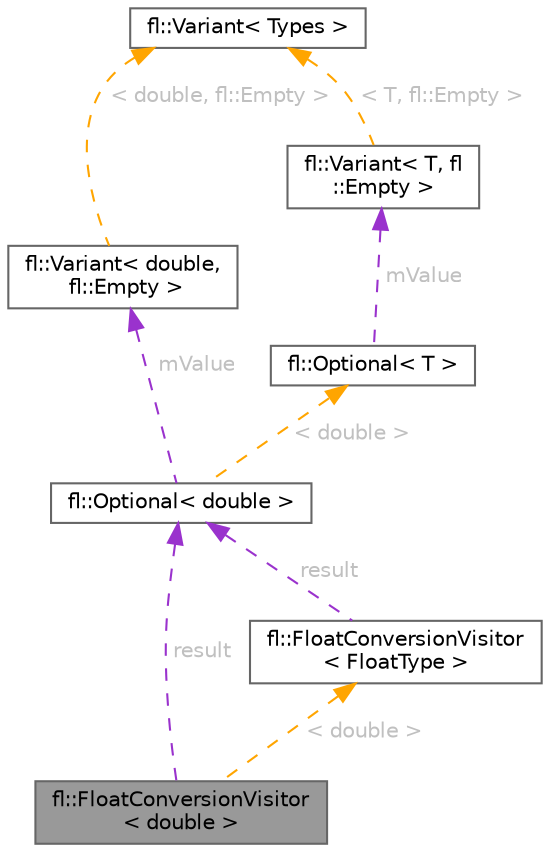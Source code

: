 digraph "fl::FloatConversionVisitor&lt; double &gt;"
{
 // INTERACTIVE_SVG=YES
 // LATEX_PDF_SIZE
  bgcolor="transparent";
  edge [fontname=Helvetica,fontsize=10,labelfontname=Helvetica,labelfontsize=10];
  node [fontname=Helvetica,fontsize=10,shape=box,height=0.2,width=0.4];
  Node1 [id="Node000001",label="fl::FloatConversionVisitor\l\< double \>",height=0.2,width=0.4,color="gray40", fillcolor="grey60", style="filled", fontcolor="black",tooltip=" "];
  Node2 -> Node1 [id="edge1_Node000001_Node000002",dir="back",color="darkorchid3",style="dashed",tooltip=" ",label=" result",fontcolor="grey" ];
  Node2 [id="Node000002",label="fl::Optional\< double \>",height=0.2,width=0.4,color="gray40", fillcolor="white", style="filled",URL="$dd/dd8/classfl_1_1_optional.html",tooltip=" "];
  Node3 -> Node2 [id="edge2_Node000002_Node000003",dir="back",color="darkorchid3",style="dashed",tooltip=" ",label=" mValue",fontcolor="grey" ];
  Node3 [id="Node000003",label="fl::Variant\< double,\l fl::Empty \>",height=0.2,width=0.4,color="gray40", fillcolor="white", style="filled",URL="$de/d60/classfl_1_1_variant.html",tooltip=" "];
  Node4 -> Node3 [id="edge3_Node000003_Node000004",dir="back",color="orange",style="dashed",tooltip=" ",label=" \< double, fl::Empty \>",fontcolor="grey" ];
  Node4 [id="Node000004",label="fl::Variant\< Types \>",height=0.2,width=0.4,color="gray40", fillcolor="white", style="filled",URL="$de/d60/classfl_1_1_variant.html",tooltip=" "];
  Node5 -> Node2 [id="edge4_Node000002_Node000005",dir="back",color="orange",style="dashed",tooltip=" ",label=" \< double \>",fontcolor="grey" ];
  Node5 [id="Node000005",label="fl::Optional\< T \>",height=0.2,width=0.4,color="gray40", fillcolor="white", style="filled",URL="$dd/dd8/classfl_1_1_optional.html",tooltip=" "];
  Node6 -> Node5 [id="edge5_Node000005_Node000006",dir="back",color="darkorchid3",style="dashed",tooltip=" ",label=" mValue",fontcolor="grey" ];
  Node6 [id="Node000006",label="fl::Variant\< T, fl\l::Empty \>",height=0.2,width=0.4,color="gray40", fillcolor="white", style="filled",URL="$de/d60/classfl_1_1_variant.html",tooltip=" "];
  Node4 -> Node6 [id="edge6_Node000006_Node000004",dir="back",color="orange",style="dashed",tooltip=" ",label=" \< T, fl::Empty \>",fontcolor="grey" ];
  Node7 -> Node1 [id="edge7_Node000001_Node000007",dir="back",color="orange",style="dashed",tooltip=" ",label=" \< double \>",fontcolor="grey" ];
  Node7 [id="Node000007",label="fl::FloatConversionVisitor\l\< FloatType \>",height=0.2,width=0.4,color="gray40", fillcolor="white", style="filled",URL="$d4/dda/structfl_1_1_float_conversion_visitor.html",tooltip=" "];
  Node2 -> Node7 [id="edge8_Node000007_Node000002",dir="back",color="darkorchid3",style="dashed",tooltip=" ",label=" result",fontcolor="grey" ];
}
